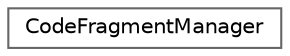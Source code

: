 digraph "Graphical Class Hierarchy"
{
 // INTERACTIVE_SVG=YES
 // LATEX_PDF_SIZE
  bgcolor="transparent";
  edge [fontname=Helvetica,fontsize=10,labelfontname=Helvetica,labelfontsize=10];
  node [fontname=Helvetica,fontsize=10,shape=box,height=0.2,width=0.4];
  rankdir="LR";
  Node0 [id="Node000000",label="CodeFragmentManager",height=0.2,width=0.4,color="grey40", fillcolor="white", style="filled",URL="$d7/d74/class_code_fragment_manager.html",tooltip=" "];
}
